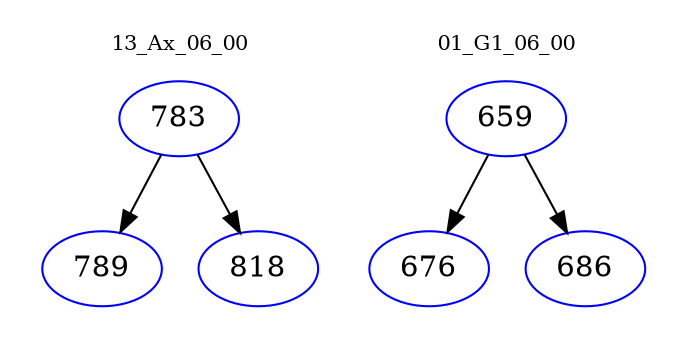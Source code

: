 digraph{
subgraph cluster_0 {
color = white
label = "13_Ax_06_00";
fontsize=10;
T0_783 [label="783", color="blue"]
T0_783 -> T0_789 [color="black"]
T0_789 [label="789", color="blue"]
T0_783 -> T0_818 [color="black"]
T0_818 [label="818", color="blue"]
}
subgraph cluster_1 {
color = white
label = "01_G1_06_00";
fontsize=10;
T1_659 [label="659", color="blue"]
T1_659 -> T1_676 [color="black"]
T1_676 [label="676", color="blue"]
T1_659 -> T1_686 [color="black"]
T1_686 [label="686", color="blue"]
}
}
